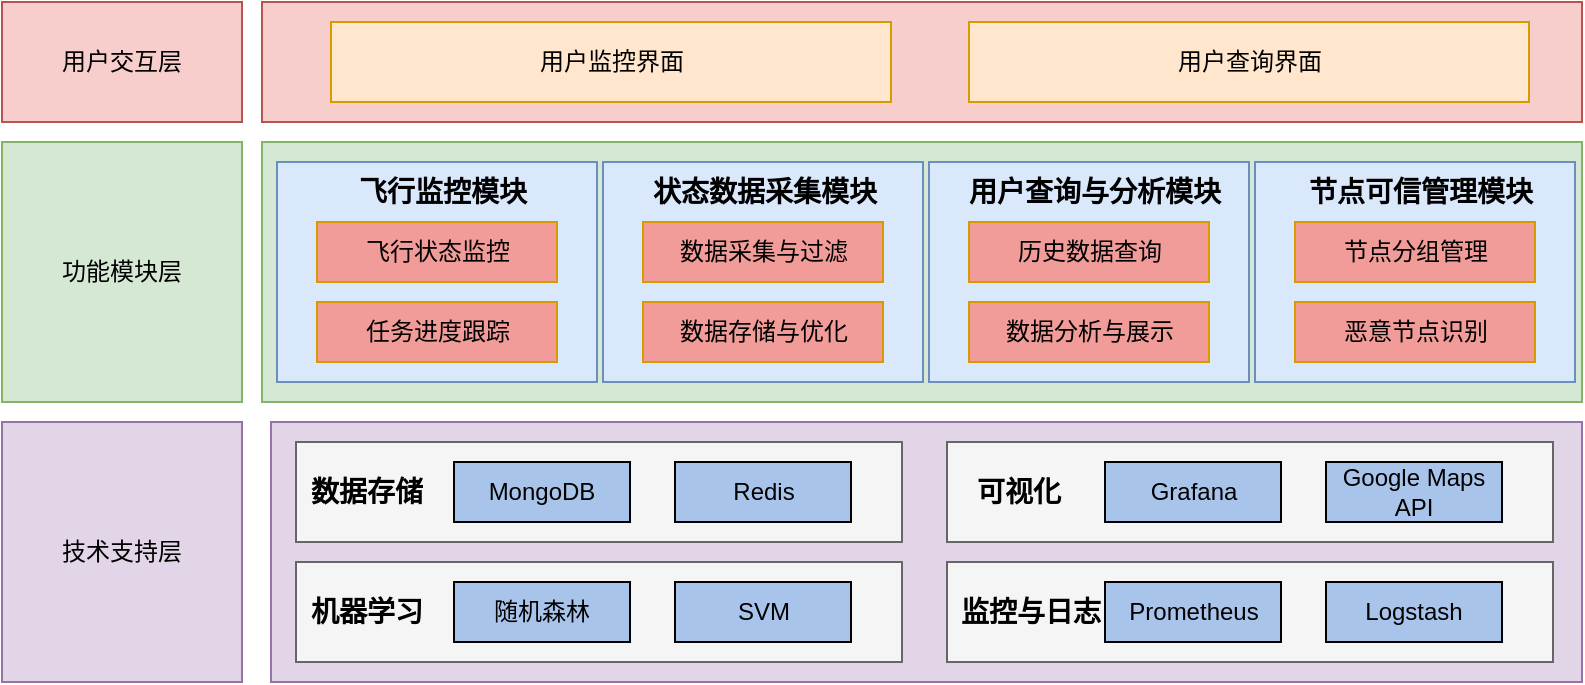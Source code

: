 <mxfile version="26.0.2">
  <diagram name="第 1 页" id="iFm5eo9EGmCHDPWDAaw0">
    <mxGraphModel dx="905" dy="995" grid="1" gridSize="10" guides="1" tooltips="1" connect="1" arrows="1" fold="1" page="1" pageScale="1" pageWidth="827" pageHeight="1169" math="0" shadow="0">
      <root>
        <mxCell id="0" />
        <mxCell id="1" parent="0" />
        <mxCell id="I6SyBdKCB0gjS5Uud8rl-10" value="" style="rounded=0;whiteSpace=wrap;html=1;fillColor=#d5e8d4;strokeColor=#82b366;" parent="1" vertex="1">
          <mxGeometry x="230" y="160" width="660" height="130" as="geometry" />
        </mxCell>
        <mxCell id="6t4_MSoUbNSP_UoqYTOG-1" value="用户交互层" style="rounded=0;whiteSpace=wrap;html=1;fillColor=#f8cecc;strokeColor=#b85450;" parent="1" vertex="1">
          <mxGeometry x="100" y="90" width="120" height="60" as="geometry" />
        </mxCell>
        <mxCell id="6t4_MSoUbNSP_UoqYTOG-2" value="功能模块层" style="rounded=0;whiteSpace=wrap;html=1;fillColor=#d5e8d4;strokeColor=#82b366;" parent="1" vertex="1">
          <mxGeometry x="100" y="160" width="120" height="130" as="geometry" />
        </mxCell>
        <mxCell id="6t4_MSoUbNSP_UoqYTOG-5" value="" style="rounded=0;whiteSpace=wrap;html=1;fillColor=#f8cecc;strokeColor=#b85450;" parent="1" vertex="1">
          <mxGeometry x="230" y="90" width="660" height="60" as="geometry" />
        </mxCell>
        <mxCell id="6t4_MSoUbNSP_UoqYTOG-20" value="用户监控界面" style="rounded=0;whiteSpace=wrap;html=1;fillColor=#ffe6cc;strokeColor=#d79b00;" parent="1" vertex="1">
          <mxGeometry x="264.5" y="100" width="280" height="40" as="geometry" />
        </mxCell>
        <mxCell id="I6SyBdKCB0gjS5Uud8rl-1" value="用户查询界面" style="rounded=0;whiteSpace=wrap;html=1;fillColor=#ffe6cc;strokeColor=#d79b00;" parent="1" vertex="1">
          <mxGeometry x="583.5" y="100" width="280" height="40" as="geometry" />
        </mxCell>
        <mxCell id="I6SyBdKCB0gjS5Uud8rl-30" value="" style="rounded=0;whiteSpace=wrap;html=1;fillColor=#dae8fc;strokeColor=#6c8ebf;" parent="1" vertex="1">
          <mxGeometry x="237.5" y="170" width="160" height="110" as="geometry" />
        </mxCell>
        <mxCell id="I6SyBdKCB0gjS5Uud8rl-31" value="飞行状态监控" style="rounded=0;whiteSpace=wrap;html=1;fillColor=#F19C99;strokeColor=#d79b00;" parent="1" vertex="1">
          <mxGeometry x="257.5" y="200" width="120" height="30" as="geometry" />
        </mxCell>
        <mxCell id="I6SyBdKCB0gjS5Uud8rl-32" value="任务进度跟踪 " style="rounded=0;whiteSpace=wrap;html=1;fillColor=#F19C99;strokeColor=#d79b00;" parent="1" vertex="1">
          <mxGeometry x="257.5" y="240" width="120" height="30" as="geometry" />
        </mxCell>
        <mxCell id="I6SyBdKCB0gjS5Uud8rl-33" value="&lt;b&gt;&lt;font style=&quot;font-size: 14px;&quot;&gt;飞行监控模块&lt;/font&gt;&lt;/b&gt;" style="text;html=1;align=center;verticalAlign=middle;resizable=0;points=[];autosize=1;strokeColor=none;fillColor=none;" parent="1" vertex="1">
          <mxGeometry x="264.5" y="170" width="110" height="30" as="geometry" />
        </mxCell>
        <mxCell id="I6SyBdKCB0gjS5Uud8rl-46" value="" style="rounded=0;whiteSpace=wrap;html=1;fillColor=#dae8fc;strokeColor=#6c8ebf;" parent="1" vertex="1">
          <mxGeometry x="400.5" y="170" width="160" height="110" as="geometry" />
        </mxCell>
        <mxCell id="I6SyBdKCB0gjS5Uud8rl-47" value="数据采集与过滤" style="rounded=0;whiteSpace=wrap;html=1;fillColor=#F19C99;strokeColor=#d79b00;" parent="1" vertex="1">
          <mxGeometry x="420.5" y="200" width="120" height="30" as="geometry" />
        </mxCell>
        <mxCell id="I6SyBdKCB0gjS5Uud8rl-48" value="数据存储与优化 " style="rounded=0;whiteSpace=wrap;html=1;fillColor=#F19C99;strokeColor=#d79b00;" parent="1" vertex="1">
          <mxGeometry x="420.5" y="240" width="120" height="30" as="geometry" />
        </mxCell>
        <mxCell id="I6SyBdKCB0gjS5Uud8rl-49" value="&lt;b&gt;&lt;font style=&quot;font-size: 14px;&quot;&gt;状态数据采集模块&lt;/font&gt;&lt;/b&gt;" style="text;html=1;align=center;verticalAlign=middle;resizable=0;points=[];autosize=1;strokeColor=none;fillColor=none;" parent="1" vertex="1">
          <mxGeometry x="410.5" y="170" width="140" height="30" as="geometry" />
        </mxCell>
        <mxCell id="I6SyBdKCB0gjS5Uud8rl-50" value="" style="rounded=0;whiteSpace=wrap;html=1;fillColor=#dae8fc;strokeColor=#6c8ebf;" parent="1" vertex="1">
          <mxGeometry x="563.5" y="170" width="160" height="110" as="geometry" />
        </mxCell>
        <mxCell id="I6SyBdKCB0gjS5Uud8rl-51" value="历史数据查询" style="rounded=0;whiteSpace=wrap;html=1;fillColor=#F19C99;strokeColor=#d79b00;" parent="1" vertex="1">
          <mxGeometry x="583.5" y="200" width="120" height="30" as="geometry" />
        </mxCell>
        <mxCell id="I6SyBdKCB0gjS5Uud8rl-52" value="数据分析与展示 " style="rounded=0;whiteSpace=wrap;html=1;fillColor=#F19C99;strokeColor=#d79b00;" parent="1" vertex="1">
          <mxGeometry x="583.5" y="240" width="120" height="30" as="geometry" />
        </mxCell>
        <mxCell id="I6SyBdKCB0gjS5Uud8rl-53" value="&lt;b&gt;&lt;font style=&quot;font-size: 14px;&quot;&gt;用户查询与分析模块&lt;/font&gt;&lt;/b&gt;" style="text;html=1;align=center;verticalAlign=middle;resizable=0;points=[];autosize=1;strokeColor=none;fillColor=none;" parent="1" vertex="1">
          <mxGeometry x="570.5" y="170" width="150" height="30" as="geometry" />
        </mxCell>
        <mxCell id="I6SyBdKCB0gjS5Uud8rl-54" value="" style="rounded=0;whiteSpace=wrap;html=1;fillColor=#dae8fc;strokeColor=#6c8ebf;" parent="1" vertex="1">
          <mxGeometry x="726.5" y="170" width="160" height="110" as="geometry" />
        </mxCell>
        <mxCell id="I6SyBdKCB0gjS5Uud8rl-55" value="节点分组管理" style="rounded=0;whiteSpace=wrap;html=1;fillColor=#F19C99;strokeColor=#d79b00;" parent="1" vertex="1">
          <mxGeometry x="746.5" y="200" width="120" height="30" as="geometry" />
        </mxCell>
        <mxCell id="I6SyBdKCB0gjS5Uud8rl-56" value="恶意节点识别 " style="rounded=0;whiteSpace=wrap;html=1;fillColor=#F19C99;strokeColor=#d79b00;" parent="1" vertex="1">
          <mxGeometry x="746.5" y="240" width="120" height="30" as="geometry" />
        </mxCell>
        <mxCell id="I6SyBdKCB0gjS5Uud8rl-57" value="&lt;b&gt;&lt;font style=&quot;font-size: 14px;&quot;&gt;节点可信管理模块&lt;/font&gt;&lt;/b&gt;" style="text;html=1;align=center;verticalAlign=middle;resizable=0;points=[];autosize=1;strokeColor=none;fillColor=none;" parent="1" vertex="1">
          <mxGeometry x="738.5" y="170" width="140" height="30" as="geometry" />
        </mxCell>
        <mxCell id="I6SyBdKCB0gjS5Uud8rl-58" value="技术支持层" style="rounded=0;whiteSpace=wrap;html=1;fillColor=#e1d5e7;strokeColor=#9673a6;" parent="1" vertex="1">
          <mxGeometry x="100" y="300" width="120" height="130" as="geometry" />
        </mxCell>
        <mxCell id="I6SyBdKCB0gjS5Uud8rl-59" value="" style="rounded=0;whiteSpace=wrap;html=1;fillColor=#e1d5e7;strokeColor=#9673a6;" parent="1" vertex="1">
          <mxGeometry x="234.5" y="300" width="655.5" height="130" as="geometry" />
        </mxCell>
        <mxCell id="I6SyBdKCB0gjS5Uud8rl-60" value="" style="rounded=0;whiteSpace=wrap;html=1;fillColor=#f5f5f5;fontColor=#333333;strokeColor=#666666;" parent="1" vertex="1">
          <mxGeometry x="247" y="310" width="303" height="50" as="geometry" />
        </mxCell>
        <mxCell id="I6SyBdKCB0gjS5Uud8rl-61" value="&lt;b&gt;&lt;font style=&quot;font-size: 14px;&quot;&gt;数据存储&lt;/font&gt;&lt;/b&gt;" style="text;html=1;align=center;verticalAlign=middle;resizable=0;points=[];autosize=1;strokeColor=none;fillColor=none;" parent="1" vertex="1">
          <mxGeometry x="242" y="320" width="80" height="30" as="geometry" />
        </mxCell>
        <mxCell id="I6SyBdKCB0gjS5Uud8rl-62" value="MongoDB" style="rounded=0;whiteSpace=wrap;html=1;fillColor=#A9C4EB;" parent="1" vertex="1">
          <mxGeometry x="326" y="320" width="88" height="30" as="geometry" />
        </mxCell>
        <mxCell id="I6SyBdKCB0gjS5Uud8rl-63" value="Redis" style="rounded=0;whiteSpace=wrap;html=1;fillColor=#A9C4EB;" parent="1" vertex="1">
          <mxGeometry x="436.5" y="320" width="88" height="30" as="geometry" />
        </mxCell>
        <mxCell id="I6SyBdKCB0gjS5Uud8rl-64" value="" style="rounded=0;whiteSpace=wrap;html=1;fillColor=#f5f5f5;fontColor=#333333;strokeColor=#666666;" parent="1" vertex="1">
          <mxGeometry x="247" y="370" width="303" height="50" as="geometry" />
        </mxCell>
        <mxCell id="I6SyBdKCB0gjS5Uud8rl-65" value="&lt;b&gt;&lt;font style=&quot;font-size: 14px;&quot;&gt;机器学习&lt;/font&gt;&lt;/b&gt;" style="text;html=1;align=center;verticalAlign=middle;resizable=0;points=[];autosize=1;strokeColor=none;fillColor=none;" parent="1" vertex="1">
          <mxGeometry x="242" y="380" width="80" height="30" as="geometry" />
        </mxCell>
        <mxCell id="I6SyBdKCB0gjS5Uud8rl-66" value="随机森林" style="rounded=0;whiteSpace=wrap;html=1;fillColor=#A9C4EB;" parent="1" vertex="1">
          <mxGeometry x="326" y="380" width="88" height="30" as="geometry" />
        </mxCell>
        <mxCell id="I6SyBdKCB0gjS5Uud8rl-67" value="SVM" style="rounded=0;whiteSpace=wrap;html=1;fillColor=#A9C4EB;" parent="1" vertex="1">
          <mxGeometry x="436.5" y="380" width="88" height="30" as="geometry" />
        </mxCell>
        <mxCell id="I6SyBdKCB0gjS5Uud8rl-68" value="" style="rounded=0;whiteSpace=wrap;html=1;fillColor=#f5f5f5;fontColor=#333333;strokeColor=#666666;" parent="1" vertex="1">
          <mxGeometry x="572.5" y="310" width="303" height="50" as="geometry" />
        </mxCell>
        <mxCell id="I6SyBdKCB0gjS5Uud8rl-69" value="&lt;b&gt;&lt;font style=&quot;font-size: 14px;&quot;&gt;可视化&lt;/font&gt;&lt;/b&gt;" style="text;html=1;align=center;verticalAlign=middle;resizable=0;points=[];autosize=1;strokeColor=none;fillColor=none;" parent="1" vertex="1">
          <mxGeometry x="572.5" y="320" width="70" height="30" as="geometry" />
        </mxCell>
        <mxCell id="I6SyBdKCB0gjS5Uud8rl-70" value="Grafana" style="rounded=0;whiteSpace=wrap;html=1;fillColor=#A9C4EB;" parent="1" vertex="1">
          <mxGeometry x="651.5" y="320" width="88" height="30" as="geometry" />
        </mxCell>
        <mxCell id="I6SyBdKCB0gjS5Uud8rl-71" value="Google Maps API" style="rounded=0;whiteSpace=wrap;html=1;fillColor=#A9C4EB;" parent="1" vertex="1">
          <mxGeometry x="762" y="320" width="88" height="30" as="geometry" />
        </mxCell>
        <mxCell id="I6SyBdKCB0gjS5Uud8rl-72" value="" style="rounded=0;whiteSpace=wrap;html=1;fillColor=#f5f5f5;fontColor=#333333;strokeColor=#666666;" parent="1" vertex="1">
          <mxGeometry x="572.5" y="370" width="303" height="50" as="geometry" />
        </mxCell>
        <mxCell id="I6SyBdKCB0gjS5Uud8rl-73" value="&lt;b&gt;&lt;font style=&quot;font-size: 14px;&quot;&gt;监控与日志&lt;/font&gt;&lt;/b&gt;" style="text;html=1;align=center;verticalAlign=middle;resizable=0;points=[];autosize=1;strokeColor=none;fillColor=none;" parent="1" vertex="1">
          <mxGeometry x="568.75" y="380" width="90" height="30" as="geometry" />
        </mxCell>
        <mxCell id="I6SyBdKCB0gjS5Uud8rl-74" value="Prometheus" style="rounded=0;whiteSpace=wrap;html=1;fillColor=#A9C4EB;" parent="1" vertex="1">
          <mxGeometry x="651.5" y="380" width="88" height="30" as="geometry" />
        </mxCell>
        <mxCell id="I6SyBdKCB0gjS5Uud8rl-75" value="Logstash" style="rounded=0;whiteSpace=wrap;html=1;fillColor=#A9C4EB;" parent="1" vertex="1">
          <mxGeometry x="762" y="380" width="88" height="30" as="geometry" />
        </mxCell>
      </root>
    </mxGraphModel>
  </diagram>
</mxfile>
